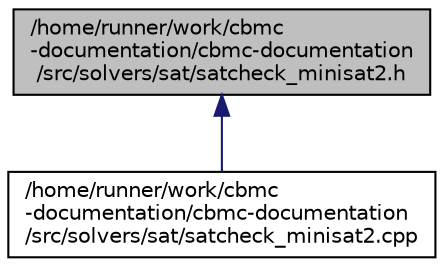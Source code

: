 digraph "/home/runner/work/cbmc-documentation/cbmc-documentation/src/solvers/sat/satcheck_minisat2.h"
{
 // LATEX_PDF_SIZE
  bgcolor="transparent";
  edge [fontname="Helvetica",fontsize="10",labelfontname="Helvetica",labelfontsize="10"];
  node [fontname="Helvetica",fontsize="10",shape=record];
  Node1 [label="/home/runner/work/cbmc\l-documentation/cbmc-documentation\l/src/solvers/sat/satcheck_minisat2.h",height=0.2,width=0.4,color="black", fillcolor="grey75", style="filled", fontcolor="black",tooltip=" "];
  Node1 -> Node2 [dir="back",color="midnightblue",fontsize="10",style="solid",fontname="Helvetica"];
  Node2 [label="/home/runner/work/cbmc\l-documentation/cbmc-documentation\l/src/solvers/sat/satcheck_minisat2.cpp",height=0.2,width=0.4,color="black",URL="$satcheck__minisat2_8cpp.html",tooltip=" "];
}
